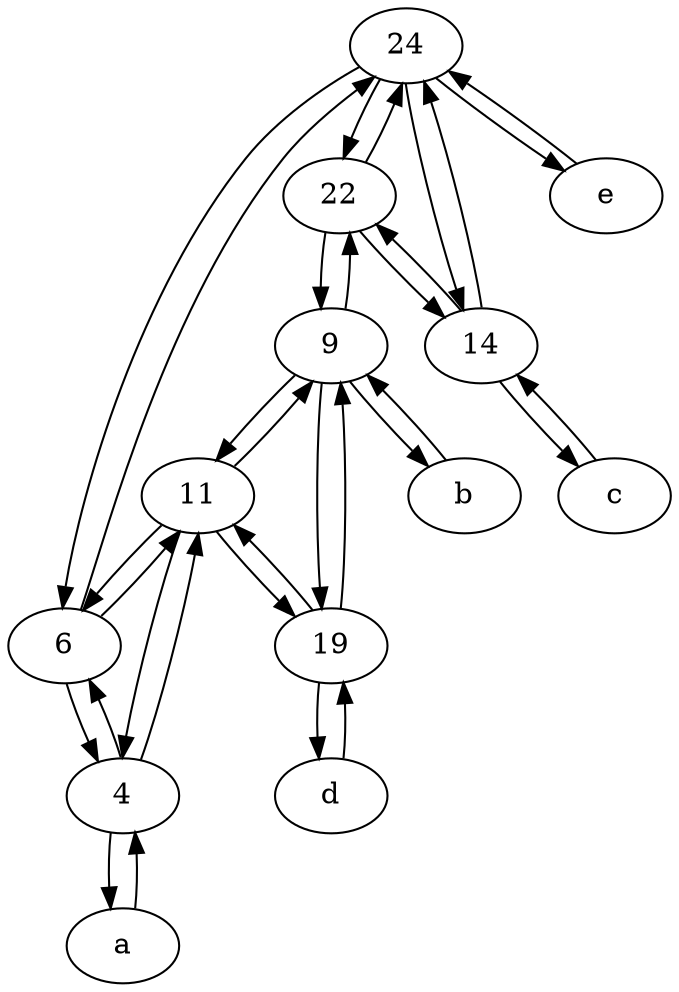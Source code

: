digraph  {
	24;
	22;
	6;
	d [pos="20,30!"];
	b [pos="50,20!"];
	c [pos="20,10!"];
	9;
	e [pos="30,50!"];
	4;
	19;
	11;
	14;
	a [pos="40,10!"];
	9 -> 19;
	11 -> 6;
	e -> 24;
	22 -> 9;
	6 -> 11;
	11 -> 9;
	19 -> d;
	24 -> 14;
	11 -> 4;
	9 -> 11;
	24 -> e;
	b -> 9;
	14 -> 24;
	22 -> 24;
	9 -> b;
	4 -> a;
	19 -> 11;
	4 -> 11;
	a -> 4;
	4 -> 6;
	22 -> 14;
	14 -> 22;
	24 -> 22;
	11 -> 19;
	24 -> 6;
	19 -> 9;
	6 -> 24;
	14 -> c;
	d -> 19;
	6 -> 4;
	9 -> 22;
	c -> 14;

	}